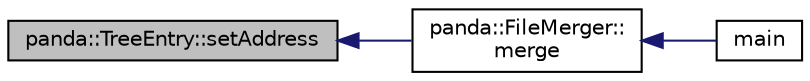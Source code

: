 digraph "panda::TreeEntry::setAddress"
{
 // INTERACTIVE_SVG=YES
  edge [fontname="Helvetica",fontsize="10",labelfontname="Helvetica",labelfontsize="10"];
  node [fontname="Helvetica",fontsize="10",shape=record];
  rankdir="LR";
  Node1 [label="panda::TreeEntry::setAddress",height=0.2,width=0.4,color="black", fillcolor="grey75", style="filled" fontcolor="black"];
  Node1 -> Node2 [dir="back",color="midnightblue",fontsize="10",style="solid"];
  Node2 [label="panda::FileMerger::\lmerge",height=0.2,width=0.4,color="black", fillcolor="white", style="filled",URL="$classpanda_1_1FileMerger.html#a13a672d0fef3317ce4335d6a56f4229b",tooltip="Run the merger. "];
  Node2 -> Node3 [dir="back",color="midnightblue",fontsize="10",style="solid"];
  Node3 [label="main",height=0.2,width=0.4,color="black", fillcolor="white", style="filled",URL="$padd_8cc.html#a2201d4f3fe424b79dbb580041d738741"];
}
